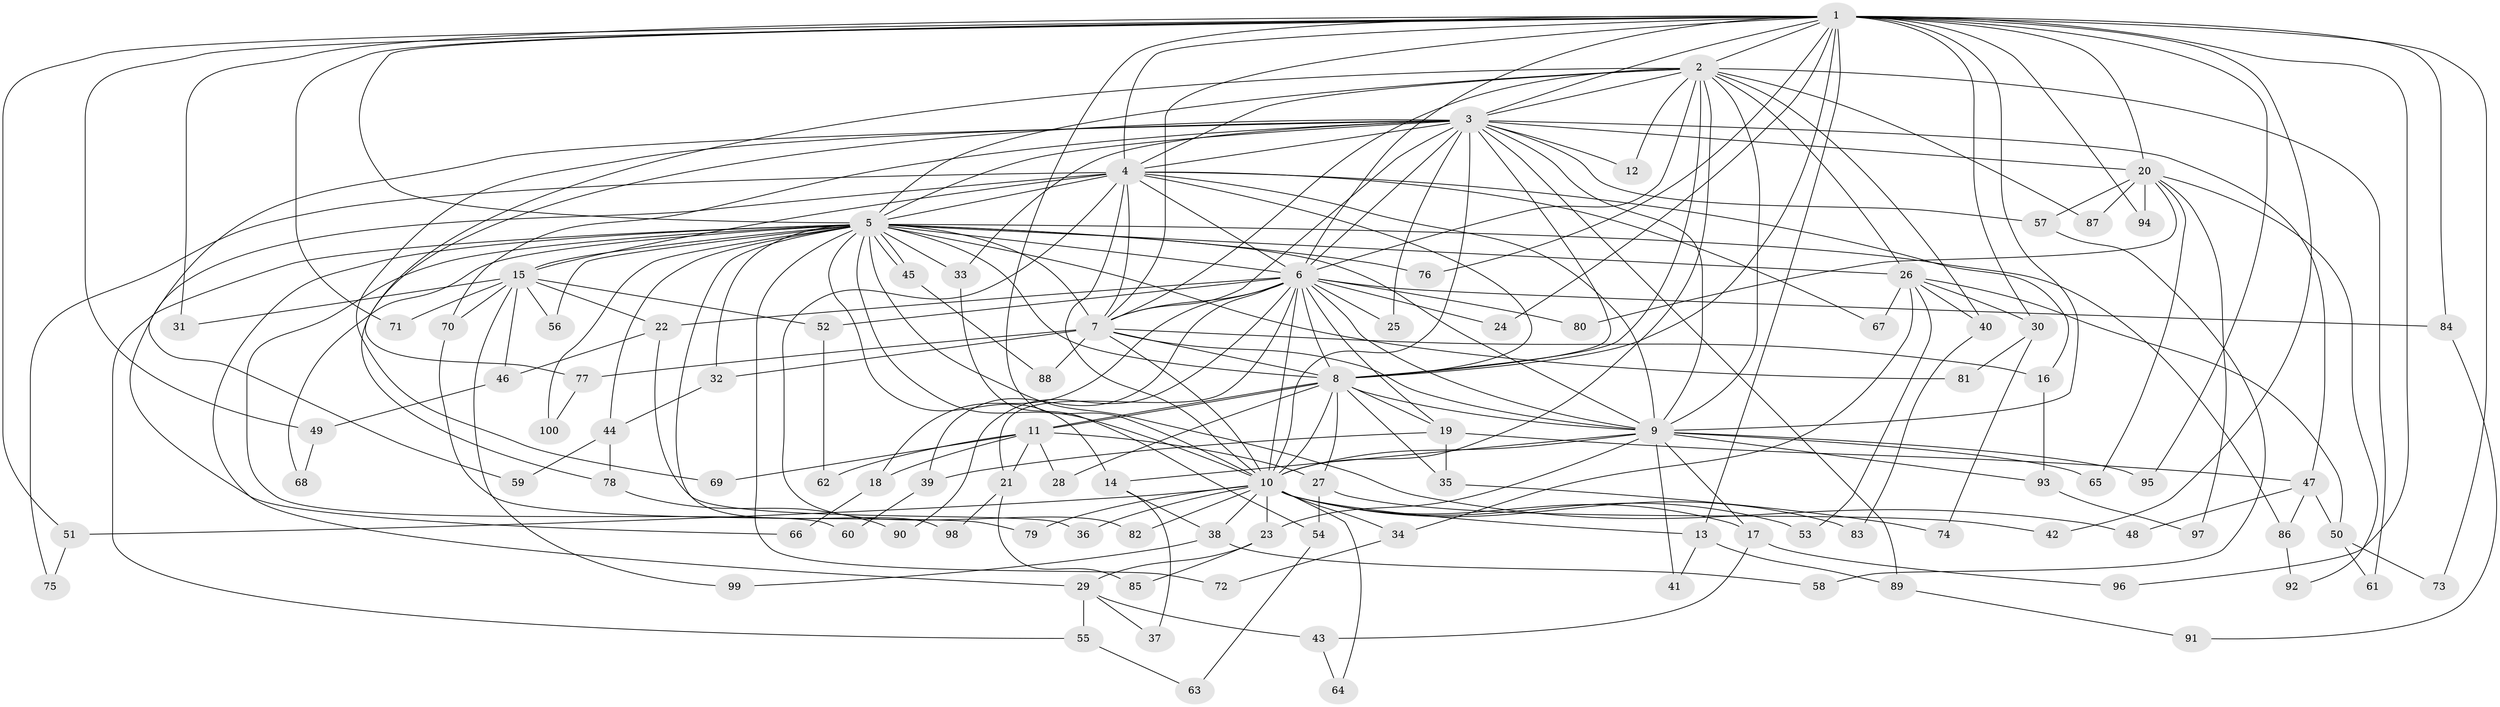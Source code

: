 // Generated by graph-tools (version 1.1) at 2025/01/03/09/25 03:01:12]
// undirected, 100 vertices, 225 edges
graph export_dot {
graph [start="1"]
  node [color=gray90,style=filled];
  1;
  2;
  3;
  4;
  5;
  6;
  7;
  8;
  9;
  10;
  11;
  12;
  13;
  14;
  15;
  16;
  17;
  18;
  19;
  20;
  21;
  22;
  23;
  24;
  25;
  26;
  27;
  28;
  29;
  30;
  31;
  32;
  33;
  34;
  35;
  36;
  37;
  38;
  39;
  40;
  41;
  42;
  43;
  44;
  45;
  46;
  47;
  48;
  49;
  50;
  51;
  52;
  53;
  54;
  55;
  56;
  57;
  58;
  59;
  60;
  61;
  62;
  63;
  64;
  65;
  66;
  67;
  68;
  69;
  70;
  71;
  72;
  73;
  74;
  75;
  76;
  77;
  78;
  79;
  80;
  81;
  82;
  83;
  84;
  85;
  86;
  87;
  88;
  89;
  90;
  91;
  92;
  93;
  94;
  95;
  96;
  97;
  98;
  99;
  100;
  1 -- 2;
  1 -- 3;
  1 -- 4;
  1 -- 5;
  1 -- 6;
  1 -- 7;
  1 -- 8;
  1 -- 9;
  1 -- 10;
  1 -- 13;
  1 -- 20;
  1 -- 24;
  1 -- 30;
  1 -- 31;
  1 -- 42;
  1 -- 49;
  1 -- 51;
  1 -- 71;
  1 -- 73;
  1 -- 76;
  1 -- 84;
  1 -- 94;
  1 -- 95;
  1 -- 96;
  2 -- 3;
  2 -- 4;
  2 -- 5;
  2 -- 6;
  2 -- 7;
  2 -- 8;
  2 -- 9;
  2 -- 10;
  2 -- 12;
  2 -- 26;
  2 -- 40;
  2 -- 61;
  2 -- 78;
  2 -- 87;
  3 -- 4;
  3 -- 5;
  3 -- 6;
  3 -- 7;
  3 -- 8;
  3 -- 9;
  3 -- 10;
  3 -- 12;
  3 -- 20;
  3 -- 25;
  3 -- 33;
  3 -- 47;
  3 -- 57;
  3 -- 59;
  3 -- 69;
  3 -- 70;
  3 -- 77;
  3 -- 89;
  4 -- 5;
  4 -- 6;
  4 -- 7;
  4 -- 8;
  4 -- 9;
  4 -- 10;
  4 -- 15;
  4 -- 16;
  4 -- 66;
  4 -- 67;
  4 -- 75;
  4 -- 82;
  5 -- 6;
  5 -- 7;
  5 -- 8;
  5 -- 9;
  5 -- 10;
  5 -- 14;
  5 -- 15;
  5 -- 26;
  5 -- 29;
  5 -- 32;
  5 -- 33;
  5 -- 44;
  5 -- 45;
  5 -- 45;
  5 -- 48;
  5 -- 55;
  5 -- 56;
  5 -- 60;
  5 -- 68;
  5 -- 72;
  5 -- 76;
  5 -- 81;
  5 -- 86;
  5 -- 98;
  5 -- 100;
  6 -- 7;
  6 -- 8;
  6 -- 9;
  6 -- 10;
  6 -- 18;
  6 -- 19;
  6 -- 21;
  6 -- 22;
  6 -- 24;
  6 -- 25;
  6 -- 39;
  6 -- 52;
  6 -- 80;
  6 -- 84;
  6 -- 90;
  7 -- 8;
  7 -- 9;
  7 -- 10;
  7 -- 16;
  7 -- 32;
  7 -- 77;
  7 -- 88;
  8 -- 9;
  8 -- 10;
  8 -- 11;
  8 -- 11;
  8 -- 19;
  8 -- 27;
  8 -- 28;
  8 -- 35;
  9 -- 10;
  9 -- 14;
  9 -- 17;
  9 -- 23;
  9 -- 41;
  9 -- 65;
  9 -- 93;
  9 -- 95;
  10 -- 13;
  10 -- 17;
  10 -- 23;
  10 -- 34;
  10 -- 36;
  10 -- 38;
  10 -- 51;
  10 -- 53;
  10 -- 64;
  10 -- 79;
  10 -- 82;
  10 -- 83;
  11 -- 18;
  11 -- 21;
  11 -- 27;
  11 -- 28;
  11 -- 62;
  11 -- 69;
  13 -- 41;
  13 -- 89;
  14 -- 37;
  14 -- 38;
  15 -- 22;
  15 -- 31;
  15 -- 46;
  15 -- 52;
  15 -- 56;
  15 -- 70;
  15 -- 71;
  15 -- 99;
  16 -- 93;
  17 -- 43;
  17 -- 96;
  18 -- 66;
  19 -- 35;
  19 -- 39;
  19 -- 47;
  20 -- 57;
  20 -- 65;
  20 -- 80;
  20 -- 87;
  20 -- 92;
  20 -- 94;
  20 -- 97;
  21 -- 85;
  21 -- 98;
  22 -- 36;
  22 -- 46;
  23 -- 29;
  23 -- 85;
  26 -- 30;
  26 -- 34;
  26 -- 40;
  26 -- 50;
  26 -- 53;
  26 -- 67;
  27 -- 42;
  27 -- 54;
  29 -- 37;
  29 -- 43;
  29 -- 55;
  30 -- 74;
  30 -- 81;
  32 -- 44;
  33 -- 54;
  34 -- 72;
  35 -- 74;
  38 -- 58;
  38 -- 99;
  39 -- 60;
  40 -- 83;
  43 -- 64;
  44 -- 59;
  44 -- 78;
  45 -- 88;
  46 -- 49;
  47 -- 48;
  47 -- 50;
  47 -- 86;
  49 -- 68;
  50 -- 61;
  50 -- 73;
  51 -- 75;
  52 -- 62;
  54 -- 63;
  55 -- 63;
  57 -- 58;
  70 -- 79;
  77 -- 100;
  78 -- 90;
  84 -- 91;
  86 -- 92;
  89 -- 91;
  93 -- 97;
}
